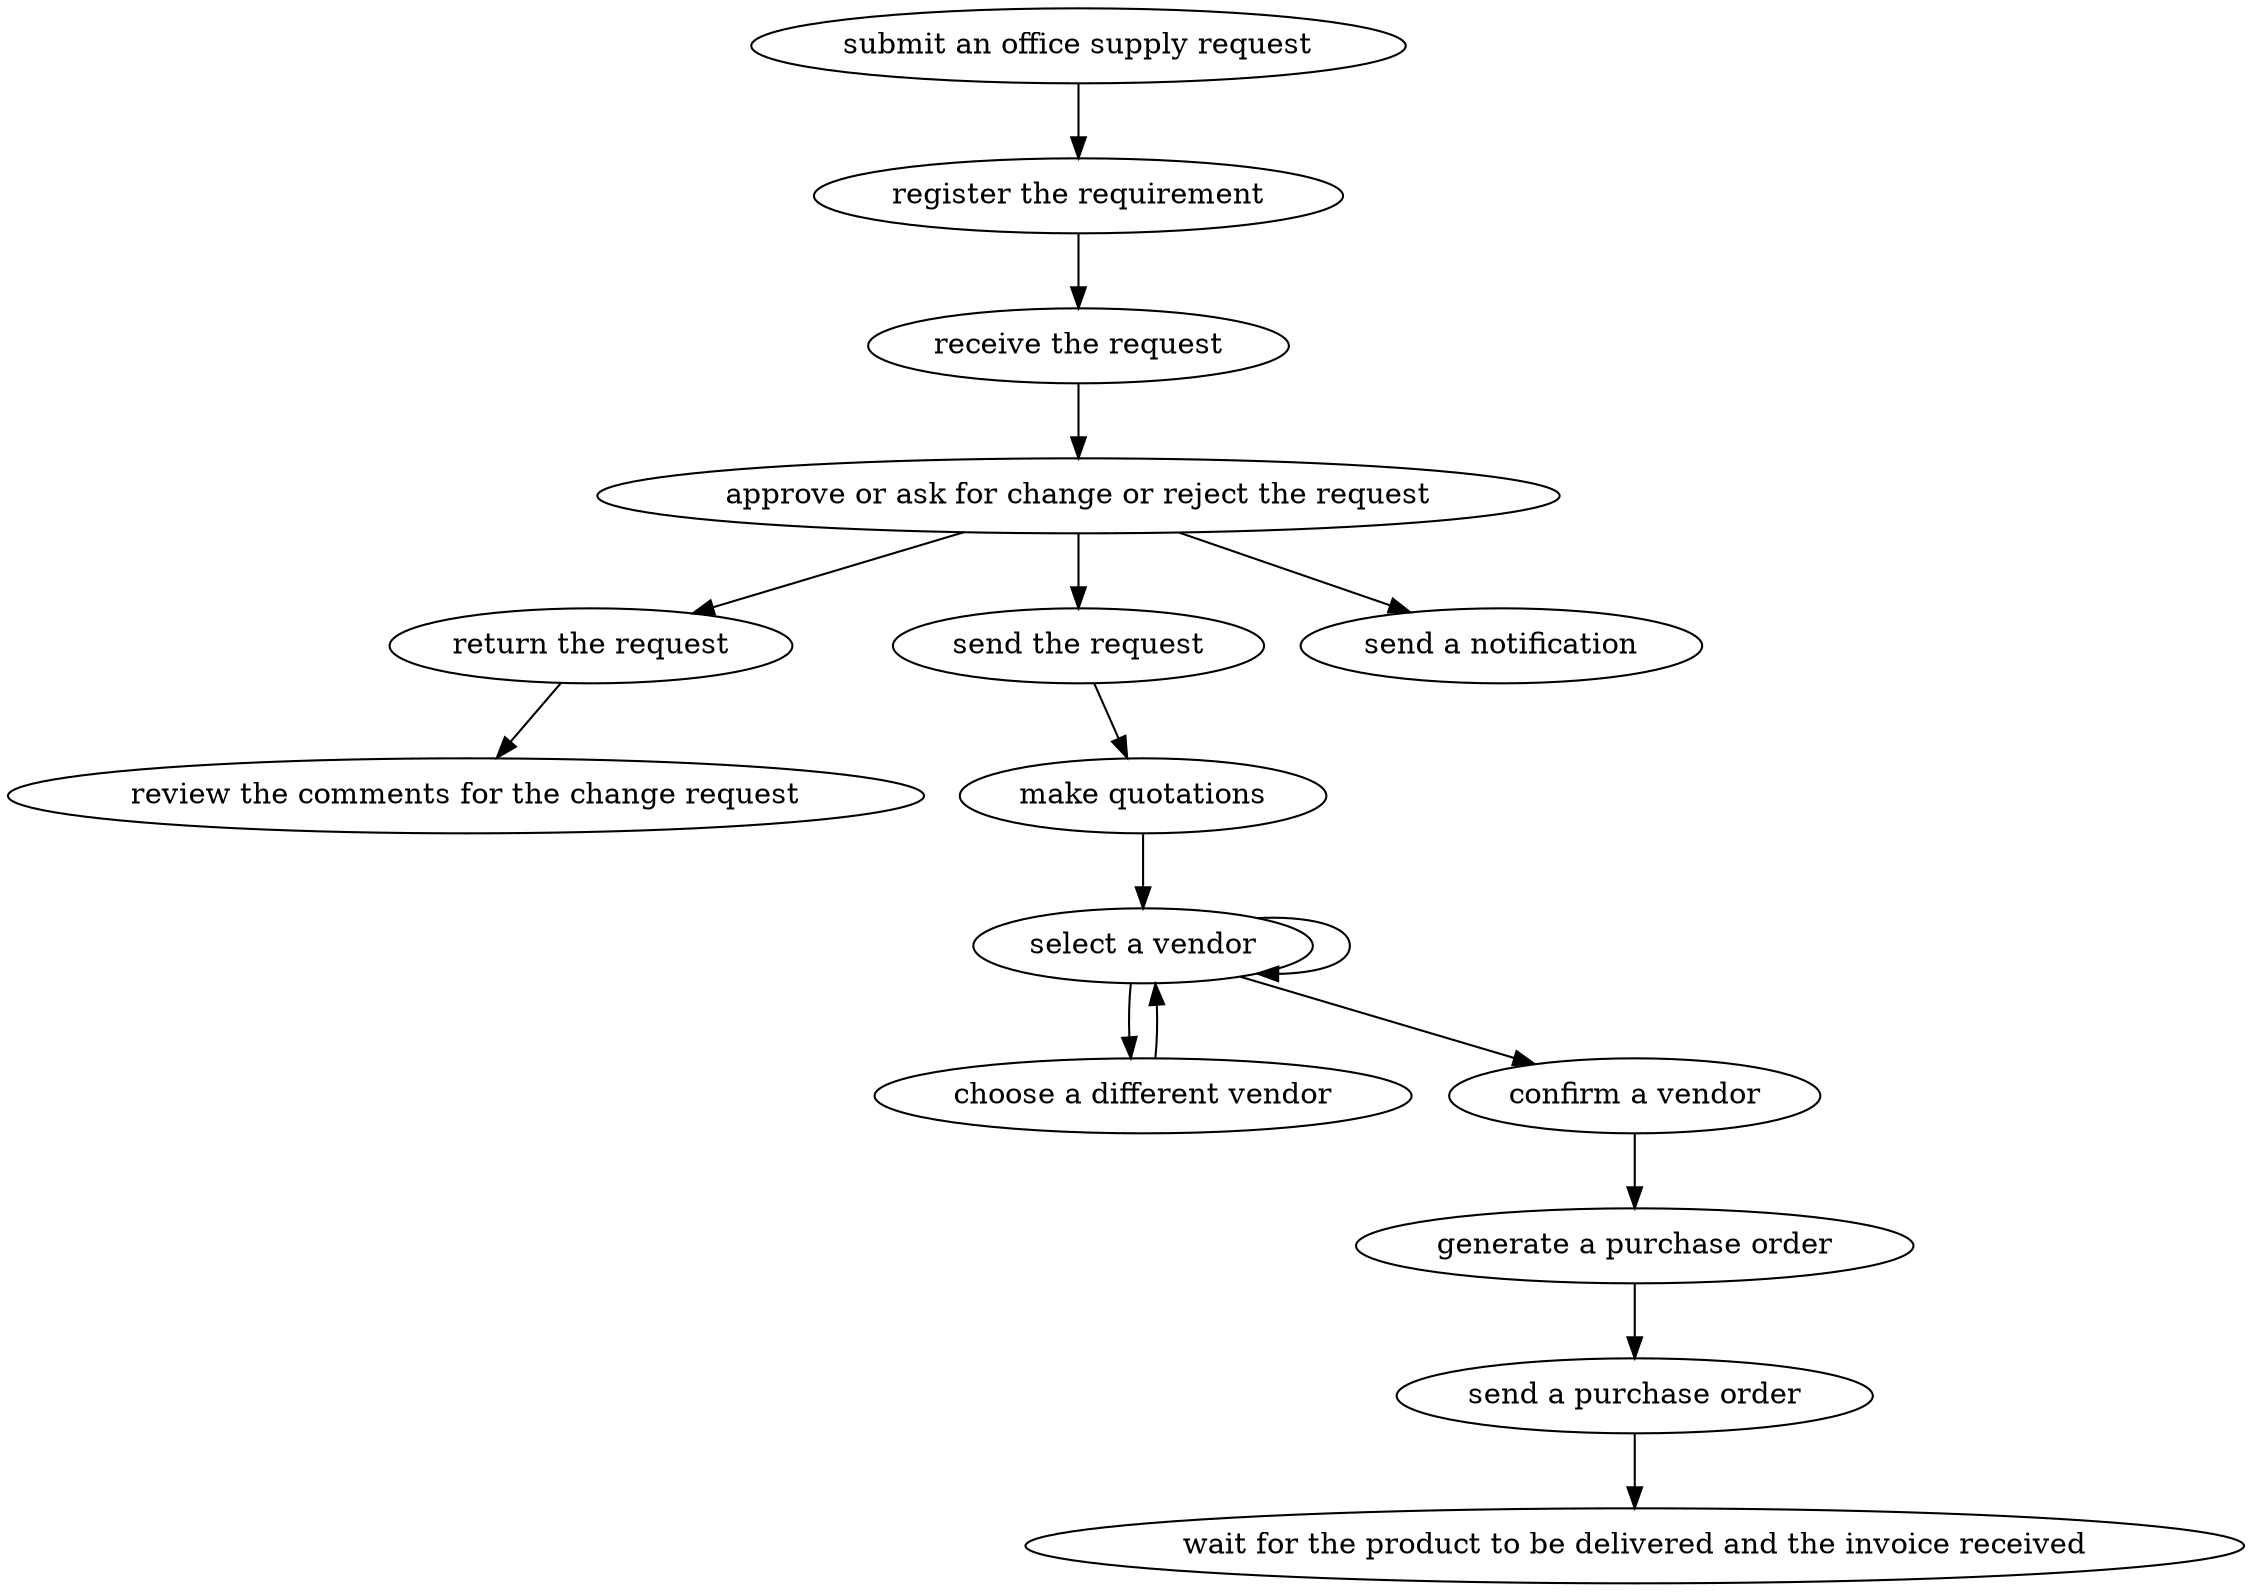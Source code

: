digraph "doc-5.3" {
	graph [name="doc-5.3"];
	"submit an office supply request"	[attrs="{'type': 'Activity', 'label': 'submit an office supply request'}"];
	"register the requirement"	[attrs="{'type': 'Activity', 'label': 'register the requirement'}"];
	"submit an office supply request" -> "register the requirement"	[attrs="{'type': 'flow', 'label': 'flow'}"];
	"receive the request"	[attrs="{'type': 'Activity', 'label': 'receive the request'}"];
	"register the requirement" -> "receive the request"	[attrs="{'type': 'flow', 'label': 'flow'}"];
	"approve or ask for change or reject the request"	[attrs="{'type': 'Activity', 'label': 'approve or ask for change or reject the request'}"];
	"receive the request" -> "approve or ask for change or reject the request"	[attrs="{'type': 'flow', 'label': 'flow'}"];
	"return the request"	[attrs="{'type': 'Activity', 'label': 'return the request'}"];
	"approve or ask for change or reject the request" -> "return the request"	[attrs="{'type': 'flow', 'label': 'flow'}"];
	"send the request"	[attrs="{'type': 'Activity', 'label': 'send the request'}"];
	"approve or ask for change or reject the request" -> "send the request"	[attrs="{'type': 'flow', 'label': 'flow'}"];
	"send a notification"	[attrs="{'type': 'Activity', 'label': 'send a notification'}"];
	"approve or ask for change or reject the request" -> "send a notification"	[attrs="{'type': 'flow', 'label': 'flow'}"];
	"review the comments for the change request"	[attrs="{'type': 'Activity', 'label': 'review the comments for the change request'}"];
	"return the request" -> "review the comments for the change request"	[attrs="{'type': 'flow', 'label': 'flow'}"];
	"make quotations"	[attrs="{'type': 'Activity', 'label': 'make quotations'}"];
	"send the request" -> "make quotations"	[attrs="{'type': 'flow', 'label': 'flow'}"];
	"select a vendor"	[attrs="{'type': 'Activity', 'label': 'select a vendor'}"];
	"make quotations" -> "select a vendor"	[attrs="{'type': 'flow', 'label': 'flow'}"];
	"select a vendor" -> "select a vendor"	[attrs="{'type': 'flow', 'label': 'flow'}"];
	"choose a different vendor"	[attrs="{'type': 'Activity', 'label': 'choose a different vendor'}"];
	"select a vendor" -> "choose a different vendor"	[attrs="{'type': 'flow', 'label': 'flow'}"];
	"confirm a vendor"	[attrs="{'type': 'Activity', 'label': 'confirm a vendor'}"];
	"select a vendor" -> "confirm a vendor"	[attrs="{'type': 'flow', 'label': 'flow'}"];
	"choose a different vendor" -> "select a vendor"	[attrs="{'type': 'flow', 'label': 'flow'}"];
	"generate a purchase order"	[attrs="{'type': 'Activity', 'label': 'generate a purchase order'}"];
	"confirm a vendor" -> "generate a purchase order"	[attrs="{'type': 'flow', 'label': 'flow'}"];
	"send a purchase order"	[attrs="{'type': 'Activity', 'label': 'send a purchase order'}"];
	"generate a purchase order" -> "send a purchase order"	[attrs="{'type': 'flow', 'label': 'flow'}"];
	"wait for the product to be delivered and the invoice received"	[attrs="{'type': 'Activity', 'label': 'wait for the product to be delivered and the invoice received'}"];
	"send a purchase order" -> "wait for the product to be delivered and the invoice received"	[attrs="{'type': 'flow', 'label': 'flow'}"];
}
